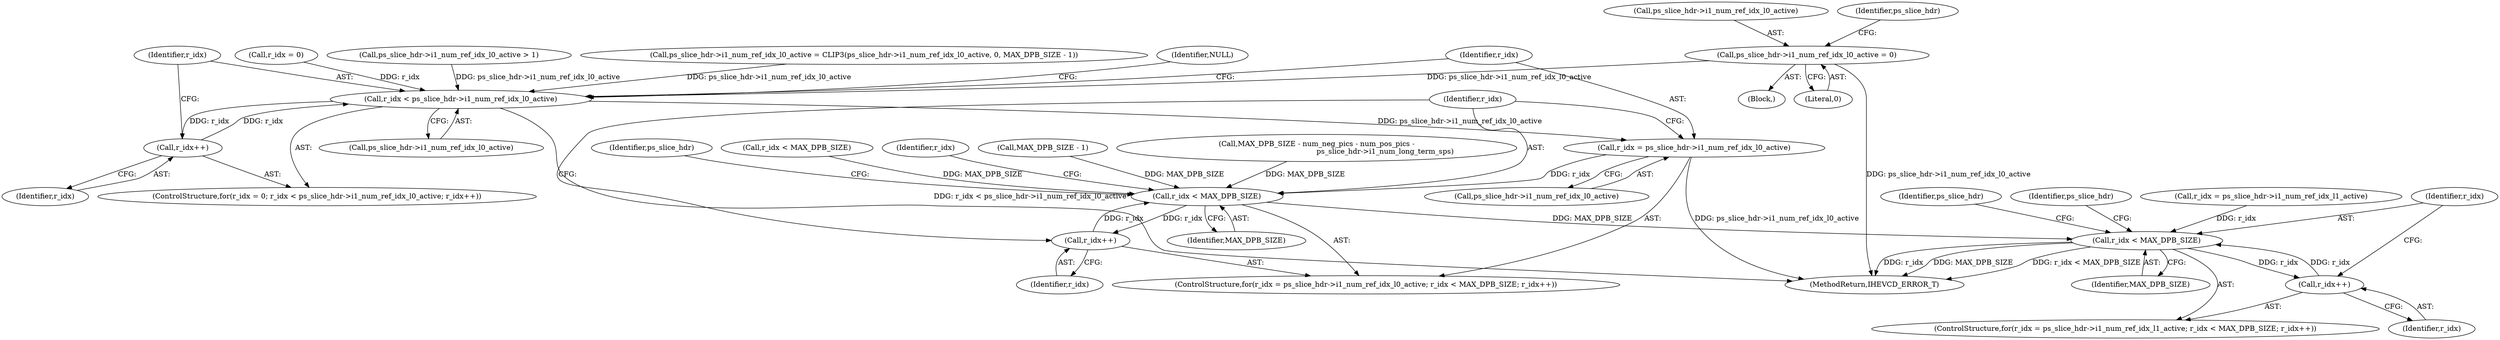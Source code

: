 digraph "0_Android_a1424724a00d62ac5efa0e27953eed66850d662f@pointer" {
"1001136" [label="(Call,ps_slice_hdr->i1_num_ref_idx_l0_active = 0)"];
"1002277" [label="(Call,r_idx < ps_slice_hdr->i1_num_ref_idx_l0_active)"];
"1002282" [label="(Call,r_idx++)"];
"1002319" [label="(Call,r_idx = ps_slice_hdr->i1_num_ref_idx_l0_active)"];
"1002324" [label="(Call,r_idx < MAX_DPB_SIZE)"];
"1002327" [label="(Call,r_idx++)"];
"1002403" [label="(Call,r_idx < MAX_DPB_SIZE)"];
"1002406" [label="(Call,r_idx++)"];
"1002287" [label="(Identifier,NULL)"];
"1002279" [label="(Call,ps_slice_hdr->i1_num_ref_idx_l0_active)"];
"1002327" [label="(Call,r_idx++)"];
"1002321" [label="(Call,ps_slice_hdr->i1_num_ref_idx_l0_active)"];
"1002282" [label="(Call,r_idx++)"];
"1002273" [label="(ControlStructure,for(r_idx = 0; r_idx < ps_slice_hdr->i1_num_ref_idx_l0_active; r_idx++))"];
"1002152" [label="(Call,r_idx < MAX_DPB_SIZE)"];
"1002434" [label="(Identifier,ps_slice_hdr)"];
"1002405" [label="(Identifier,MAX_DPB_SIZE)"];
"1001137" [label="(Call,ps_slice_hdr->i1_num_ref_idx_l0_active)"];
"1001140" [label="(Literal,0)"];
"1002397" [label="(ControlStructure,for(r_idx = ps_slice_hdr->i1_num_ref_idx_l1_active; r_idx < MAX_DPB_SIZE; r_idx++))"];
"1000554" [label="(Block,)"];
"1002404" [label="(Identifier,r_idx)"];
"1002398" [label="(Call,r_idx = ps_slice_hdr->i1_num_ref_idx_l1_active)"];
"1002328" [label="(Identifier,r_idx)"];
"1001404" [label="(Call,MAX_DPB_SIZE - 1)"];
"1002319" [label="(Call,r_idx = ps_slice_hdr->i1_num_ref_idx_l0_active)"];
"1002278" [label="(Identifier,r_idx)"];
"1001136" [label="(Call,ps_slice_hdr->i1_num_ref_idx_l0_active = 0)"];
"1002324" [label="(Call,r_idx < MAX_DPB_SIZE)"];
"1002277" [label="(Call,r_idx < ps_slice_hdr->i1_num_ref_idx_l0_active)"];
"1002413" [label="(Identifier,ps_slice_hdr)"];
"1002283" [label="(Identifier,r_idx)"];
"1002406" [label="(Call,r_idx++)"];
"1000875" [label="(Call,MAX_DPB_SIZE - num_neg_pics - num_pos_pics -\n                                                            ps_slice_hdr->i1_num_long_term_sps)"];
"1002334" [label="(Identifier,ps_slice_hdr)"];
"1002403" [label="(Call,r_idx < MAX_DPB_SIZE)"];
"1002318" [label="(ControlStructure,for(r_idx = ps_slice_hdr->i1_num_ref_idx_l0_active; r_idx < MAX_DPB_SIZE; r_idx++))"];
"1001370" [label="(Call,ps_slice_hdr->i1_num_ref_idx_l0_active > 1)"];
"1002325" [label="(Identifier,r_idx)"];
"1001143" [label="(Identifier,ps_slice_hdr)"];
"1002326" [label="(Identifier,MAX_DPB_SIZE)"];
"1001236" [label="(Call,ps_slice_hdr->i1_num_ref_idx_l0_active = CLIP3(ps_slice_hdr->i1_num_ref_idx_l0_active, 0, MAX_DPB_SIZE - 1))"];
"1002407" [label="(Identifier,r_idx)"];
"1002617" [label="(MethodReturn,IHEVCD_ERROR_T)"];
"1002320" [label="(Identifier,r_idx)"];
"1002274" [label="(Call,r_idx = 0)"];
"1002354" [label="(Identifier,r_idx)"];
"1001136" -> "1000554"  [label="AST: "];
"1001136" -> "1001140"  [label="CFG: "];
"1001137" -> "1001136"  [label="AST: "];
"1001140" -> "1001136"  [label="AST: "];
"1001143" -> "1001136"  [label="CFG: "];
"1001136" -> "1002617"  [label="DDG: ps_slice_hdr->i1_num_ref_idx_l0_active"];
"1001136" -> "1002277"  [label="DDG: ps_slice_hdr->i1_num_ref_idx_l0_active"];
"1002277" -> "1002273"  [label="AST: "];
"1002277" -> "1002279"  [label="CFG: "];
"1002278" -> "1002277"  [label="AST: "];
"1002279" -> "1002277"  [label="AST: "];
"1002287" -> "1002277"  [label="CFG: "];
"1002320" -> "1002277"  [label="CFG: "];
"1002277" -> "1002617"  [label="DDG: r_idx < ps_slice_hdr->i1_num_ref_idx_l0_active"];
"1002274" -> "1002277"  [label="DDG: r_idx"];
"1002282" -> "1002277"  [label="DDG: r_idx"];
"1001370" -> "1002277"  [label="DDG: ps_slice_hdr->i1_num_ref_idx_l0_active"];
"1001236" -> "1002277"  [label="DDG: ps_slice_hdr->i1_num_ref_idx_l0_active"];
"1002277" -> "1002282"  [label="DDG: r_idx"];
"1002277" -> "1002319"  [label="DDG: ps_slice_hdr->i1_num_ref_idx_l0_active"];
"1002282" -> "1002273"  [label="AST: "];
"1002282" -> "1002283"  [label="CFG: "];
"1002283" -> "1002282"  [label="AST: "];
"1002278" -> "1002282"  [label="CFG: "];
"1002319" -> "1002318"  [label="AST: "];
"1002319" -> "1002321"  [label="CFG: "];
"1002320" -> "1002319"  [label="AST: "];
"1002321" -> "1002319"  [label="AST: "];
"1002325" -> "1002319"  [label="CFG: "];
"1002319" -> "1002617"  [label="DDG: ps_slice_hdr->i1_num_ref_idx_l0_active"];
"1002319" -> "1002324"  [label="DDG: r_idx"];
"1002324" -> "1002318"  [label="AST: "];
"1002324" -> "1002326"  [label="CFG: "];
"1002325" -> "1002324"  [label="AST: "];
"1002326" -> "1002324"  [label="AST: "];
"1002334" -> "1002324"  [label="CFG: "];
"1002354" -> "1002324"  [label="CFG: "];
"1002327" -> "1002324"  [label="DDG: r_idx"];
"1001404" -> "1002324"  [label="DDG: MAX_DPB_SIZE"];
"1000875" -> "1002324"  [label="DDG: MAX_DPB_SIZE"];
"1002152" -> "1002324"  [label="DDG: MAX_DPB_SIZE"];
"1002324" -> "1002327"  [label="DDG: r_idx"];
"1002324" -> "1002403"  [label="DDG: MAX_DPB_SIZE"];
"1002327" -> "1002318"  [label="AST: "];
"1002327" -> "1002328"  [label="CFG: "];
"1002328" -> "1002327"  [label="AST: "];
"1002325" -> "1002327"  [label="CFG: "];
"1002403" -> "1002397"  [label="AST: "];
"1002403" -> "1002405"  [label="CFG: "];
"1002404" -> "1002403"  [label="AST: "];
"1002405" -> "1002403"  [label="AST: "];
"1002413" -> "1002403"  [label="CFG: "];
"1002434" -> "1002403"  [label="CFG: "];
"1002403" -> "1002617"  [label="DDG: r_idx < MAX_DPB_SIZE"];
"1002403" -> "1002617"  [label="DDG: r_idx"];
"1002403" -> "1002617"  [label="DDG: MAX_DPB_SIZE"];
"1002406" -> "1002403"  [label="DDG: r_idx"];
"1002398" -> "1002403"  [label="DDG: r_idx"];
"1002403" -> "1002406"  [label="DDG: r_idx"];
"1002406" -> "1002397"  [label="AST: "];
"1002406" -> "1002407"  [label="CFG: "];
"1002407" -> "1002406"  [label="AST: "];
"1002404" -> "1002406"  [label="CFG: "];
}
